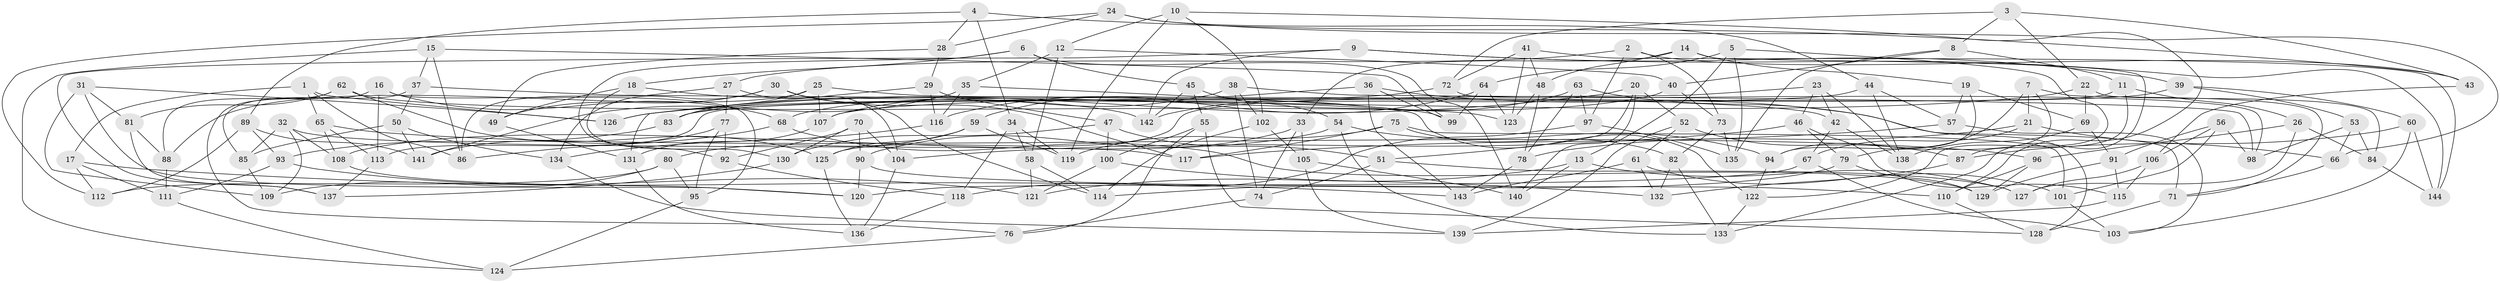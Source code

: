 // coarse degree distribution, {3: 0.08771929824561403, 5: 0.12280701754385964, 4: 0.43859649122807015, 6: 0.05263157894736842, 7: 0.08771929824561403, 9: 0.03508771929824561, 10: 0.05263157894736842, 14: 0.017543859649122806, 2: 0.017543859649122806, 8: 0.05263157894736842, 11: 0.017543859649122806, 12: 0.017543859649122806}
// Generated by graph-tools (version 1.1) at 2025/01/03/04/25 22:01:53]
// undirected, 144 vertices, 288 edges
graph export_dot {
graph [start="1"]
  node [color=gray90,style=filled];
  1;
  2;
  3;
  4;
  5;
  6;
  7;
  8;
  9;
  10;
  11;
  12;
  13;
  14;
  15;
  16;
  17;
  18;
  19;
  20;
  21;
  22;
  23;
  24;
  25;
  26;
  27;
  28;
  29;
  30;
  31;
  32;
  33;
  34;
  35;
  36;
  37;
  38;
  39;
  40;
  41;
  42;
  43;
  44;
  45;
  46;
  47;
  48;
  49;
  50;
  51;
  52;
  53;
  54;
  55;
  56;
  57;
  58;
  59;
  60;
  61;
  62;
  63;
  64;
  65;
  66;
  67;
  68;
  69;
  70;
  71;
  72;
  73;
  74;
  75;
  76;
  77;
  78;
  79;
  80;
  81;
  82;
  83;
  84;
  85;
  86;
  87;
  88;
  89;
  90;
  91;
  92;
  93;
  94;
  95;
  96;
  97;
  98;
  99;
  100;
  101;
  102;
  103;
  104;
  105;
  106;
  107;
  108;
  109;
  110;
  111;
  112;
  113;
  114;
  115;
  116;
  117;
  118;
  119;
  120;
  121;
  122;
  123;
  124;
  125;
  126;
  127;
  128;
  129;
  130;
  131;
  132;
  133;
  134;
  135;
  136;
  137;
  138;
  139;
  140;
  141;
  142;
  143;
  144;
  1 -- 17;
  1 -- 126;
  1 -- 86;
  1 -- 65;
  2 -- 97;
  2 -- 73;
  2 -- 43;
  2 -- 27;
  3 -- 22;
  3 -- 72;
  3 -- 43;
  3 -- 8;
  4 -- 34;
  4 -- 43;
  4 -- 28;
  4 -- 89;
  5 -- 122;
  5 -- 13;
  5 -- 64;
  5 -- 135;
  6 -- 18;
  6 -- 45;
  6 -- 92;
  6 -- 140;
  7 -- 21;
  7 -- 71;
  7 -- 94;
  7 -- 79;
  8 -- 135;
  8 -- 11;
  8 -- 40;
  9 -- 39;
  9 -- 142;
  9 -- 137;
  9 -- 144;
  10 -- 110;
  10 -- 102;
  10 -- 12;
  10 -- 119;
  11 -- 26;
  11 -- 113;
  11 -- 87;
  12 -- 58;
  12 -- 35;
  12 -- 40;
  13 -- 121;
  13 -- 140;
  13 -- 127;
  14 -- 33;
  14 -- 133;
  14 -- 19;
  14 -- 48;
  15 -- 86;
  15 -- 124;
  15 -- 37;
  15 -- 99;
  16 -- 95;
  16 -- 113;
  16 -- 76;
  16 -- 68;
  17 -- 143;
  17 -- 111;
  17 -- 112;
  18 -- 130;
  18 -- 49;
  18 -- 142;
  19 -- 94;
  19 -- 69;
  19 -- 57;
  20 -- 51;
  20 -- 126;
  20 -- 52;
  20 -- 140;
  21 -- 66;
  21 -- 67;
  21 -- 78;
  22 -- 126;
  22 -- 69;
  22 -- 84;
  23 -- 46;
  23 -- 125;
  23 -- 138;
  23 -- 42;
  24 -- 44;
  24 -- 112;
  24 -- 66;
  24 -- 28;
  25 -- 83;
  25 -- 107;
  25 -- 42;
  25 -- 88;
  26 -- 127;
  26 -- 84;
  26 -- 96;
  27 -- 86;
  27 -- 77;
  27 -- 104;
  28 -- 49;
  28 -- 29;
  29 -- 131;
  29 -- 116;
  29 -- 47;
  30 -- 49;
  30 -- 117;
  30 -- 134;
  30 -- 114;
  31 -- 120;
  31 -- 81;
  31 -- 109;
  31 -- 126;
  32 -- 109;
  32 -- 117;
  32 -- 85;
  32 -- 108;
  33 -- 74;
  33 -- 90;
  33 -- 105;
  34 -- 119;
  34 -- 58;
  34 -- 118;
  35 -- 141;
  35 -- 116;
  35 -- 99;
  36 -- 71;
  36 -- 59;
  36 -- 99;
  36 -- 143;
  37 -- 85;
  37 -- 50;
  37 -- 122;
  38 -- 102;
  38 -- 107;
  38 -- 74;
  38 -- 98;
  39 -- 60;
  39 -- 107;
  39 -- 53;
  40 -- 73;
  40 -- 68;
  41 -- 72;
  41 -- 144;
  41 -- 123;
  41 -- 48;
  42 -- 67;
  42 -- 138;
  43 -- 106;
  44 -- 138;
  44 -- 57;
  44 -- 83;
  45 -- 55;
  45 -- 142;
  45 -- 54;
  46 -- 104;
  46 -- 115;
  46 -- 79;
  47 -- 130;
  47 -- 51;
  47 -- 100;
  48 -- 78;
  48 -- 123;
  49 -- 131;
  50 -- 141;
  50 -- 85;
  50 -- 134;
  51 -- 74;
  51 -- 127;
  52 -- 61;
  52 -- 139;
  52 -- 87;
  53 -- 98;
  53 -- 66;
  53 -- 84;
  54 -- 94;
  54 -- 108;
  54 -- 133;
  55 -- 128;
  55 -- 100;
  55 -- 76;
  56 -- 91;
  56 -- 101;
  56 -- 106;
  56 -- 98;
  57 -- 117;
  57 -- 103;
  58 -- 114;
  58 -- 121;
  59 -- 125;
  59 -- 119;
  59 -- 80;
  60 -- 144;
  60 -- 87;
  60 -- 103;
  61 -- 101;
  61 -- 132;
  61 -- 143;
  62 -- 88;
  62 -- 123;
  62 -- 125;
  62 -- 81;
  63 -- 97;
  63 -- 78;
  63 -- 128;
  63 -- 142;
  64 -- 123;
  64 -- 99;
  64 -- 116;
  65 -- 96;
  65 -- 108;
  65 -- 113;
  66 -- 71;
  67 -- 103;
  67 -- 120;
  68 -- 86;
  68 -- 129;
  69 -- 91;
  69 -- 138;
  70 -- 104;
  70 -- 92;
  70 -- 130;
  70 -- 90;
  71 -- 128;
  72 -- 98;
  72 -- 83;
  73 -- 135;
  73 -- 82;
  74 -- 76;
  75 -- 82;
  75 -- 101;
  75 -- 119;
  75 -- 117;
  76 -- 124;
  77 -- 95;
  77 -- 141;
  77 -- 92;
  78 -- 143;
  79 -- 129;
  79 -- 114;
  80 -- 109;
  80 -- 112;
  80 -- 95;
  81 -- 137;
  81 -- 88;
  82 -- 133;
  82 -- 132;
  83 -- 93;
  84 -- 144;
  85 -- 109;
  87 -- 132;
  88 -- 111;
  89 -- 112;
  89 -- 141;
  89 -- 93;
  90 -- 110;
  90 -- 120;
  91 -- 115;
  91 -- 129;
  92 -- 118;
  93 -- 121;
  93 -- 111;
  94 -- 122;
  95 -- 124;
  96 -- 110;
  96 -- 129;
  97 -- 118;
  97 -- 135;
  100 -- 121;
  100 -- 132;
  101 -- 103;
  102 -- 105;
  102 -- 114;
  104 -- 136;
  105 -- 140;
  105 -- 139;
  106 -- 115;
  106 -- 127;
  107 -- 131;
  108 -- 120;
  110 -- 128;
  111 -- 124;
  113 -- 137;
  115 -- 139;
  116 -- 134;
  118 -- 136;
  122 -- 133;
  125 -- 136;
  130 -- 137;
  131 -- 136;
  134 -- 139;
}
